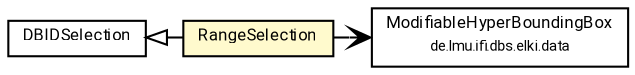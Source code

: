 #!/usr/local/bin/dot
#
# Class diagram 
# Generated by UMLGraph version R5_7_2-60-g0e99a6 (http://www.spinellis.gr/umlgraph/)
#

digraph G {
	graph [fontnames="svg"]
	edge [fontname="Roboto",fontsize=7,labelfontname="Roboto",labelfontsize=7,color="black"];
	node [fontname="Roboto",fontcolor="black",fontsize=8,shape=plaintext,margin=0,width=0,height=0];
	nodesep=0.15;
	ranksep=0.25;
	rankdir=LR;
	// de.lmu.ifi.dbs.elki.result.DBIDSelection
	c8769519 [label=<<table title="de.lmu.ifi.dbs.elki.result.DBIDSelection" border="0" cellborder="1" cellspacing="0" cellpadding="2" href="DBIDSelection.html" target="_parent">
		<tr><td><table border="0" cellspacing="0" cellpadding="1">
		<tr><td align="center" balign="center"> <font face="Roboto">DBIDSelection</font> </td></tr>
		</table></td></tr>
		</table>>, URL="DBIDSelection.html"];
	// de.lmu.ifi.dbs.elki.result.RangeSelection
	c8769526 [label=<<table title="de.lmu.ifi.dbs.elki.result.RangeSelection" border="0" cellborder="1" cellspacing="0" cellpadding="2" bgcolor="lemonChiffon" href="RangeSelection.html" target="_parent">
		<tr><td><table border="0" cellspacing="0" cellpadding="1">
		<tr><td align="center" balign="center"> <font face="Roboto">RangeSelection</font> </td></tr>
		</table></td></tr>
		</table>>, URL="RangeSelection.html"];
	// de.lmu.ifi.dbs.elki.data.ModifiableHyperBoundingBox
	c8770622 [label=<<table title="de.lmu.ifi.dbs.elki.data.ModifiableHyperBoundingBox" border="0" cellborder="1" cellspacing="0" cellpadding="2" href="../data/ModifiableHyperBoundingBox.html" target="_parent">
		<tr><td><table border="0" cellspacing="0" cellpadding="1">
		<tr><td align="center" balign="center"> <font face="Roboto">ModifiableHyperBoundingBox</font> </td></tr>
		<tr><td align="center" balign="center"> <font face="Roboto" point-size="7.0">de.lmu.ifi.dbs.elki.data</font> </td></tr>
		</table></td></tr>
		</table>>, URL="../data/ModifiableHyperBoundingBox.html"];
	// de.lmu.ifi.dbs.elki.result.RangeSelection extends de.lmu.ifi.dbs.elki.result.DBIDSelection
	c8769519 -> c8769526 [arrowtail=empty,dir=back,weight=10];
	// de.lmu.ifi.dbs.elki.result.RangeSelection navassoc de.lmu.ifi.dbs.elki.data.ModifiableHyperBoundingBox
	c8769526 -> c8770622 [arrowhead=open,weight=1];
}

